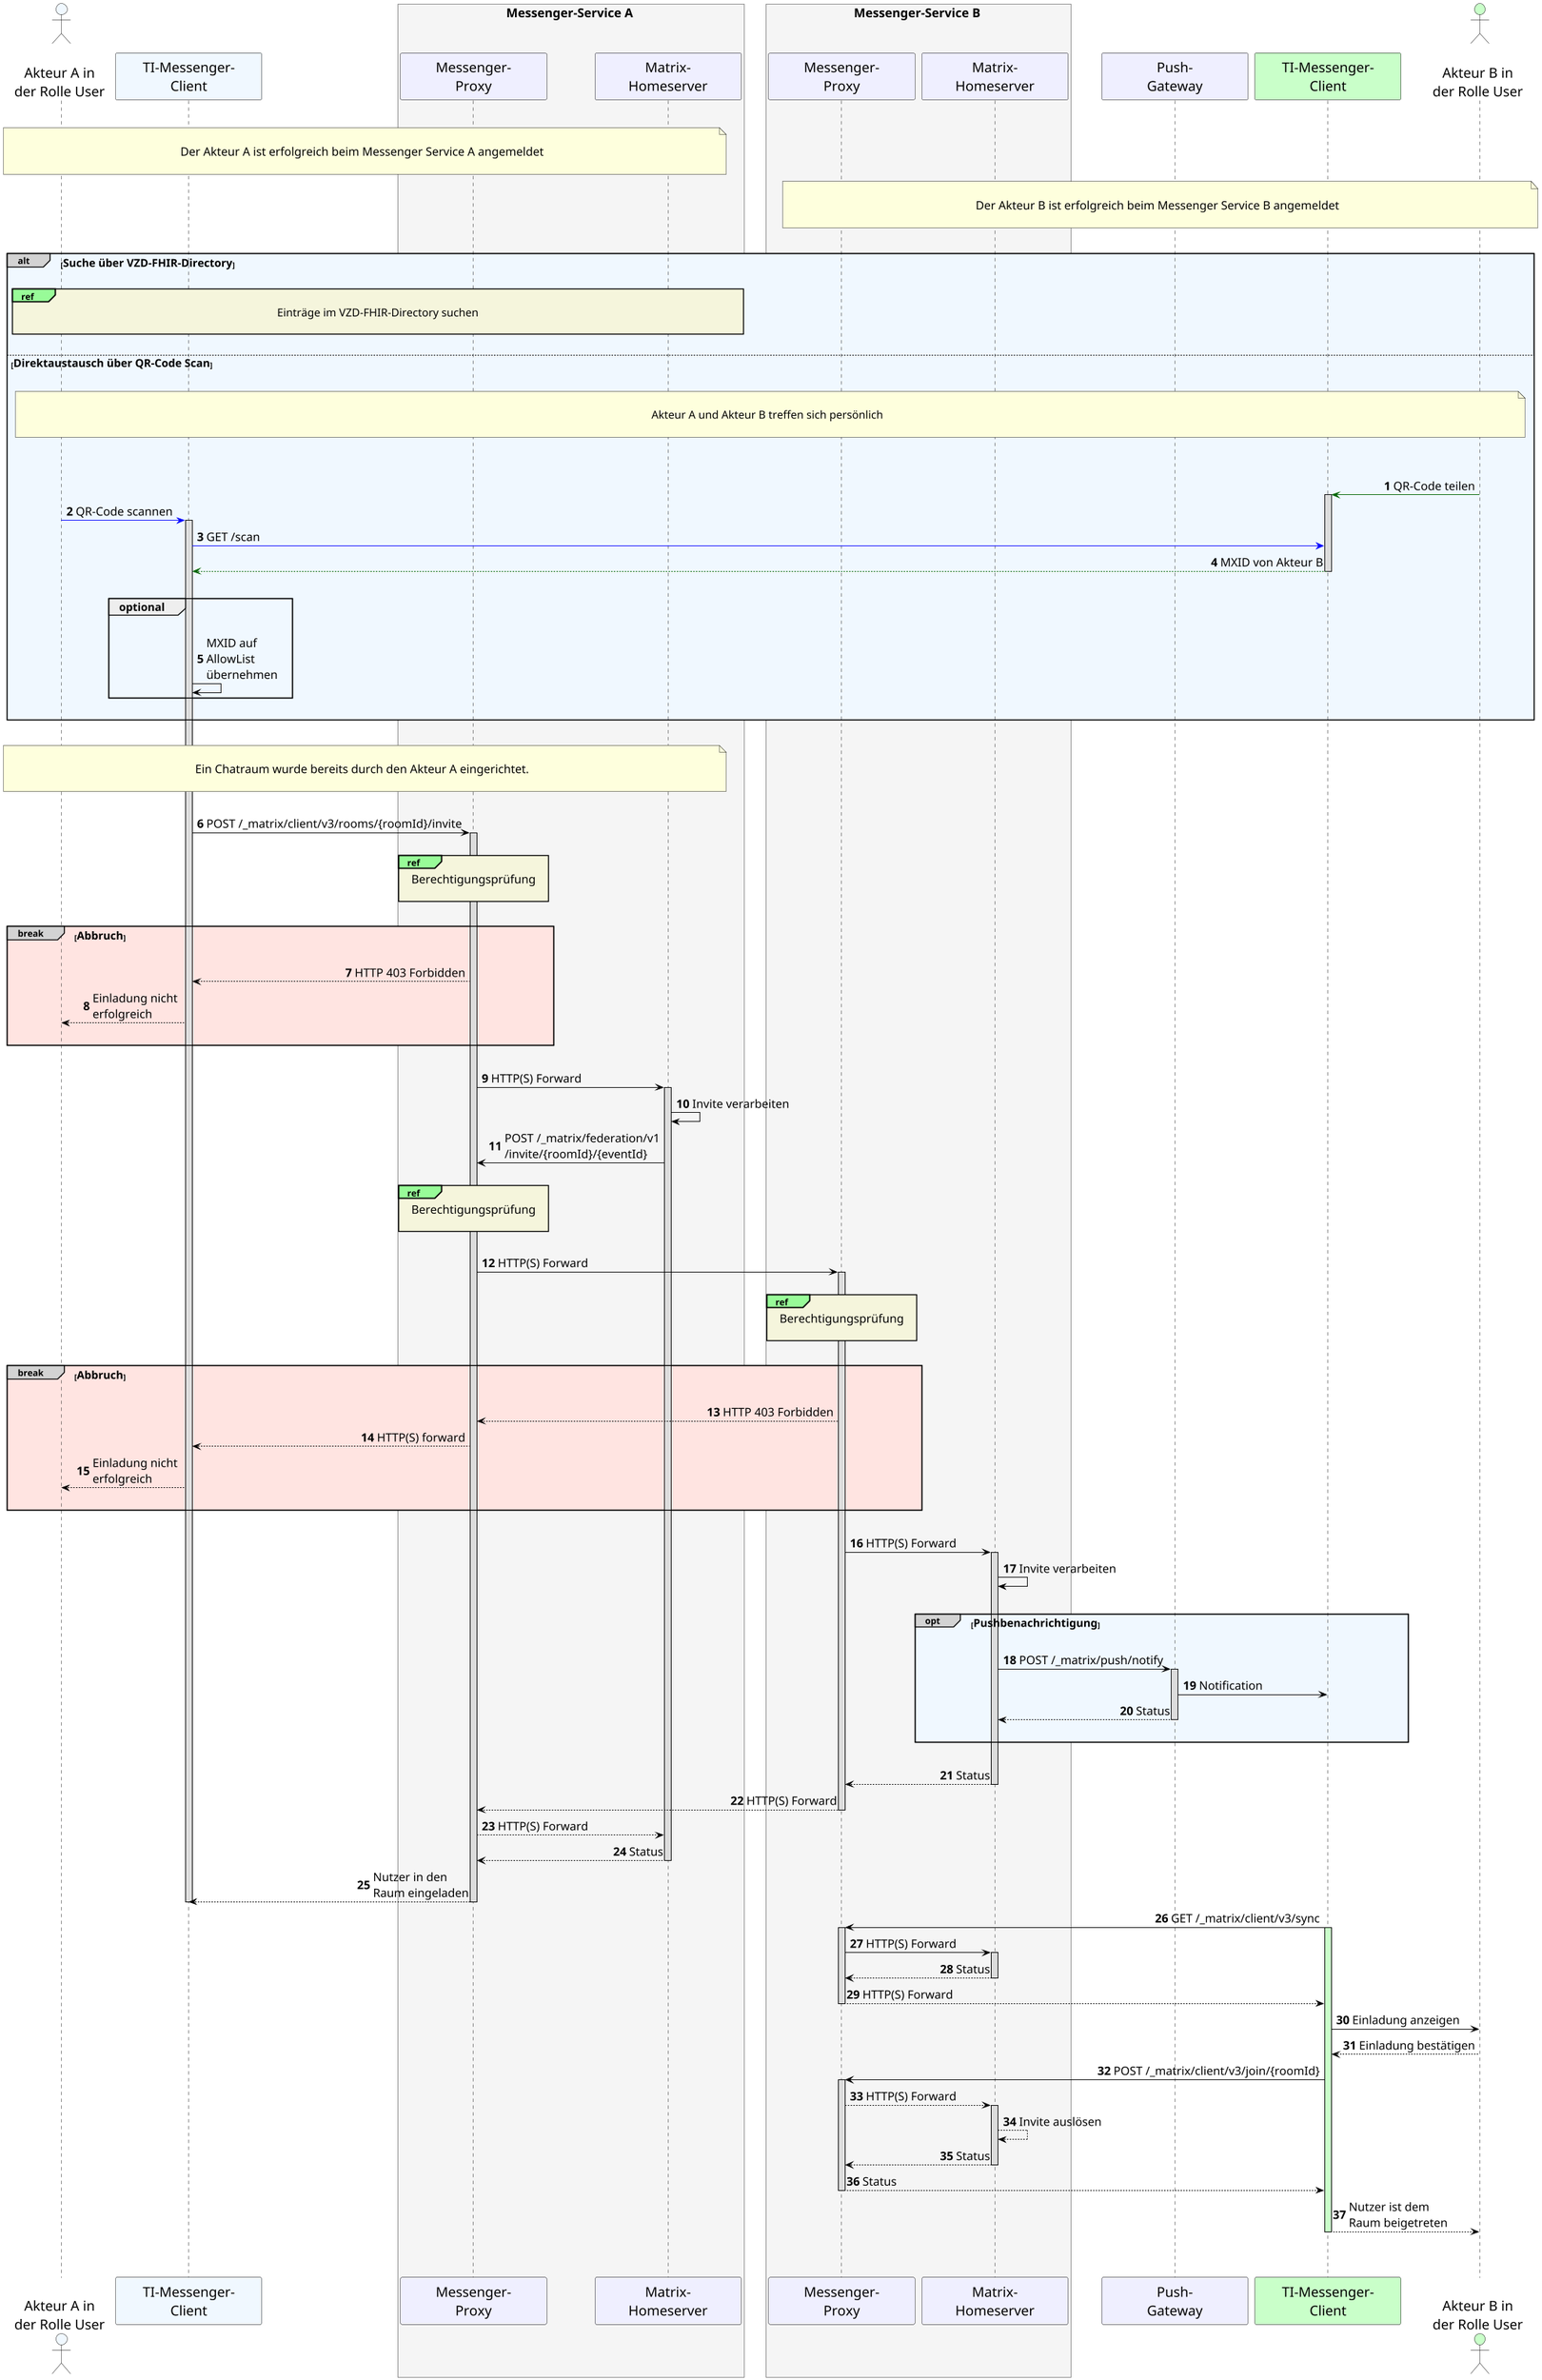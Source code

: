 /' 
# TI-Messenger-Dienst
# UC - 10061
# Name: Einladung von Akteuren außerhalb einer Organisation
'/

@startuml
skinparam sequenceMessageAlign direction
skinparam minClassWidth 200
skinparam BoxPadding 15
skinparam sequenceReferenceHeaderBackgroundColor palegreen
skinparam sequenceReferenceBackgroundColor Beige

scale max 2048 width

skinparam sequence {
ArrowColor black
ArrowFontSize 17
ActorBorderColor black
LifeLineBorderColor black
LifeLineBackgroundColor Gainsboro

ParticipantBorderColor Motivation
ParticipantBackgroundColor Motivation
ParticipantFontSize 20
ParticipantFontColor black
ParticipantBorderColor Black
ParticipantBackgroundColor MOTIVATION

ActorBackgroundColor Gainsboro
ActorFontColor black
ActorFontSize 20
}
    actor U1 as "\nAkteur A in\nder Rolle User" #AliceBlue
    participant C1 as "TI-Messenger-\nClient" #AliceBlue
    box <size:18>Messenger-Service A</size> #WhiteSmoke
      participant MP1 as "Messenger-\nProxy"
      participant MH1 as "Matrix-\nHomeserver"
    end box
    box <size:18>Messenger-Service B</size> #WhiteSmoke
      participant MP2 as "Messenger-\nProxy"
      participant MH2 as "Matrix-\nHomeserver"
    end box
    participant PG2 as "Push-\nGateway"
    participant C2 as "TI-Messenger-\nClient" #TECHNOLOGY
    actor U2 as "\nAkteur B in\nder Rolle User" #TECHNOLOGY
    
|||
note over U1, MH1: \n<size:17>Der Akteur A ist erfolgreich beim Messenger Service A angemeldet</size>\n   
note over U2, MP2: \n<size:17>Der Akteur B ist erfolgreich beim Messenger Service B angemeldet</size>\n    
|||
    
    alt#LightGrey #AliceBlue <size:16>Suche über VZD-FHIR-Directory</size>
      |||
      ref over U1, MH1 : <size:16>Einträge im VZD-FHIR-Directory suchen</size>\n
      |||
    
      else <size:16>Direktaustausch über QR-Code Scan</size>
         |||
         note over U1, U2: \n<size:16>Akteur A und Akteur B treffen sich persönlich\n
         |||
         autonumber
         |||
         U2-[#DarkGreen]>C2: QR-Code teilen
         activate C2
         U1-[#0000FF]>C1: QR-Code scannen
         activate C1
         C1-[#0000FF]>C2: GET /scan
         C2--[#DarkGreen]>C1: MXID von Akteur B
         deactivate C2
         |||
           group <size:16>optional</size>
            |||
            
             C1->C1: MXID auf \nAllowList \nübernehmen
          end
          |||
    end
    |||
    note over U1, MH1: \n<size:17>Ein Chatraum wurde bereits durch den Akteur A eingerichtet.</size>\n
    
    |||
    C1->MP1: POST /_matrix/client/v3/rooms/{roomId}/invite
    activate MP1
    |||
      ref over MP1, MP1: <size:17>Berechtigungsprüfung</size>\n       
    |||
      break#LightGrey #MistyRose <size:16>Abbruch</size>
      |||
      MP1-->C1: HTTP 403 Forbidden
      C1-->U1: Einladung nicht \nerfolgreich
      |||
      end
      |||

    MP1->MH1: HTTP(S) Forward
      activate MH1
    MH1->MH1: Invite verarbeiten
    MH1->MP1: POST /_matrix/federation/v1\n/invite/{roomId}/{eventId} 

    |||
    ref over MP1, MP1: <size:17>Berechtigungsprüfung</size>\n
    |||
    MP1->MP2: HTTP(S) Forward
    |||
      activate MP2
      ref over MP2, MP2: <size:17>Berechtigungsprüfung</size>\n
    |||

      break#LightGrey #MistyRose <size:16>Abbruch</size>
      |||
      MP2-->MP1: HTTP 403 Forbidden
      MP1-->C1: HTTP(S) forward
      C1-->U1: Einladung nicht \nerfolgreich
      |||
      end
    |||
    MP2->MH2: HTTP(S) Forward
      activate MH2
      MH2->MH2: Invite verarbeiten
      |||
      opt#LightGrey #AliceBlue <size:16>Pushbenachrichtigung</size>
      |||
        MH2->PG2: POST /_matrix/push/notify
          activate PG2
        PG2->C2: Notification
        PG2-->MH2: Status
          deactivate PG2
      |||
      end
      |||
        MH2-->MP2: Status
        deactivate MH2
        MP2-->MP1: HTTP(S) Forward
        deactivate MP2
        MP1-->MH1: HTTP(S) Forward
        MH1-->MP1: Status
        deactivate MH1
        MP1-->C1: Nutzer in den\nRaum eingeladen
        deactivate MP1
        deactivate C1

        C2->MP2: GET /_matrix/client/v3/sync
          activate C2 #TECHNOLOGY
          activate MP2
        MP2->MH2: HTTP(S) Forward
          activate MH2
        MH2-->MP2: Status
          deactivate MH2
        MP2-->C2: HTTP(S) Forward
          deactivate MP2

        C2->U2: Einladung anzeigen
        U2-->C2: Einladung bestätigen

        C2->MP2: POST /_matrix/client/v3/join/{roomId}
          activate MP2
        MP2-->MH2: HTTP(S) Forward
          activate MH2
        MH2-->MH2: Invite auslösen
        MH2-->MP2: Status
          deactivate MH2
        MP2-->C2: Status
          deactivate MP2

        C2-->U2: Nutzer ist dem \nRaum beigetreten
          deactivate C2
  |||
|||
@enduml
